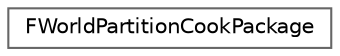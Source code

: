 digraph "Graphical Class Hierarchy"
{
 // INTERACTIVE_SVG=YES
 // LATEX_PDF_SIZE
  bgcolor="transparent";
  edge [fontname=Helvetica,fontsize=10,labelfontname=Helvetica,labelfontsize=10];
  node [fontname=Helvetica,fontsize=10,shape=box,height=0.2,width=0.4];
  rankdir="LR";
  Node0 [id="Node000000",label="FWorldPartitionCookPackage",height=0.2,width=0.4,color="grey40", fillcolor="white", style="filled",URL="$d3/dd2/structFWorldPartitionCookPackage.html",tooltip=" "];
}
